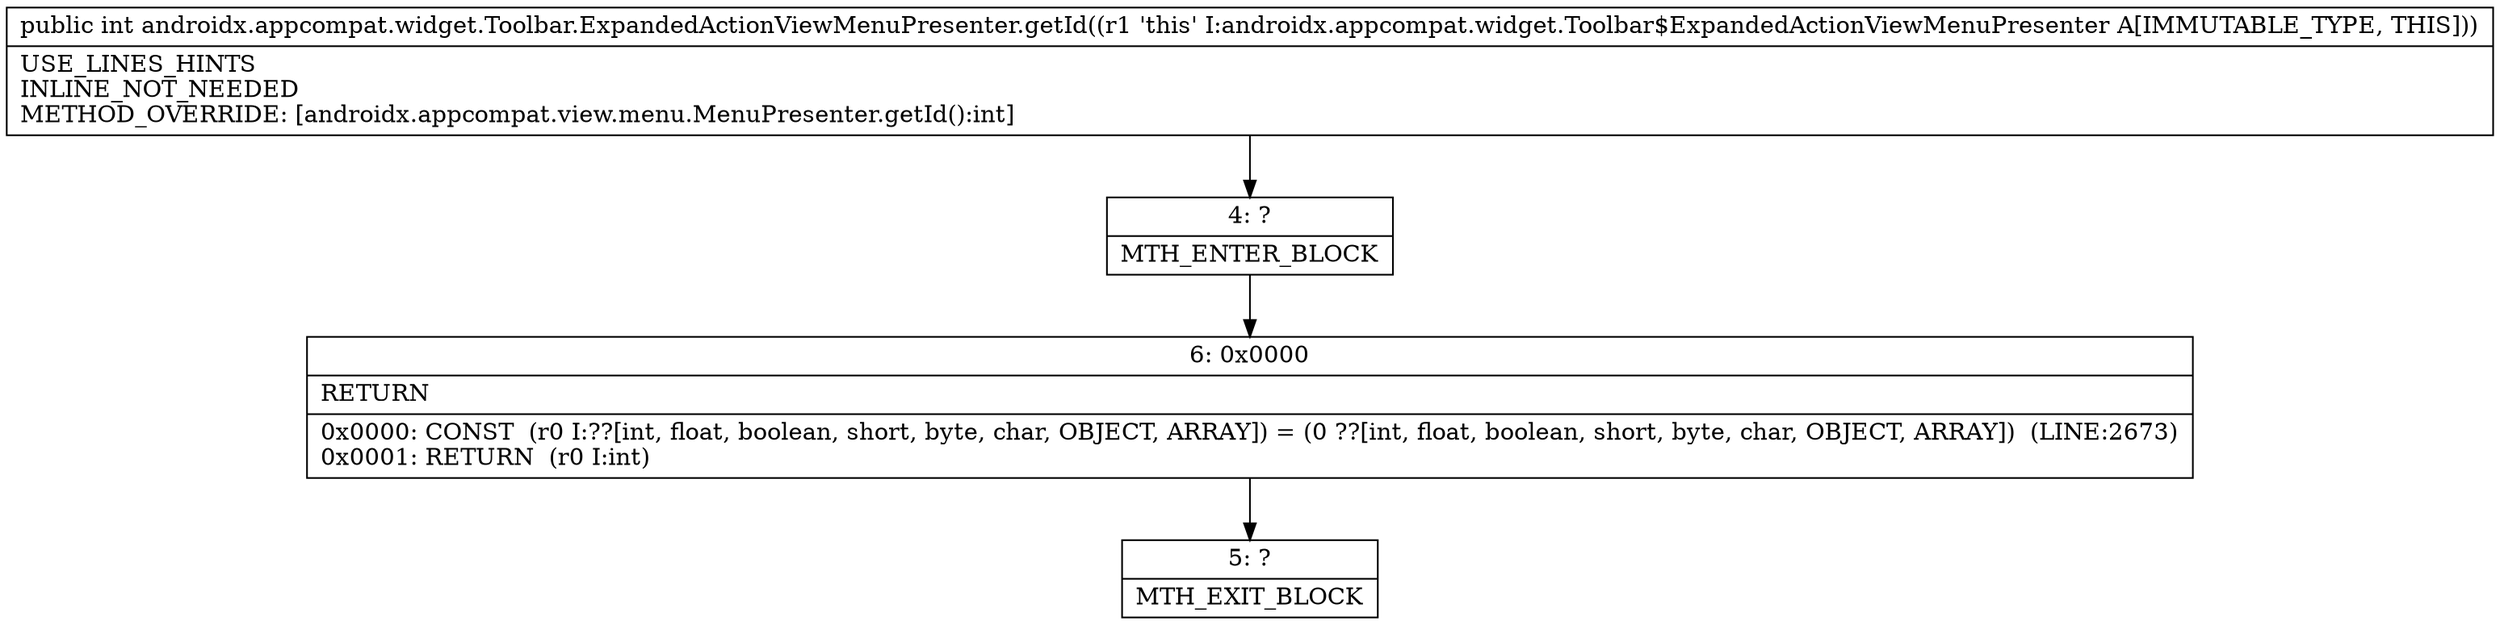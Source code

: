 digraph "CFG forandroidx.appcompat.widget.Toolbar.ExpandedActionViewMenuPresenter.getId()I" {
Node_4 [shape=record,label="{4\:\ ?|MTH_ENTER_BLOCK\l}"];
Node_6 [shape=record,label="{6\:\ 0x0000|RETURN\l|0x0000: CONST  (r0 I:??[int, float, boolean, short, byte, char, OBJECT, ARRAY]) = (0 ??[int, float, boolean, short, byte, char, OBJECT, ARRAY])  (LINE:2673)\l0x0001: RETURN  (r0 I:int) \l}"];
Node_5 [shape=record,label="{5\:\ ?|MTH_EXIT_BLOCK\l}"];
MethodNode[shape=record,label="{public int androidx.appcompat.widget.Toolbar.ExpandedActionViewMenuPresenter.getId((r1 'this' I:androidx.appcompat.widget.Toolbar$ExpandedActionViewMenuPresenter A[IMMUTABLE_TYPE, THIS]))  | USE_LINES_HINTS\lINLINE_NOT_NEEDED\lMETHOD_OVERRIDE: [androidx.appcompat.view.menu.MenuPresenter.getId():int]\l}"];
MethodNode -> Node_4;Node_4 -> Node_6;
Node_6 -> Node_5;
}

